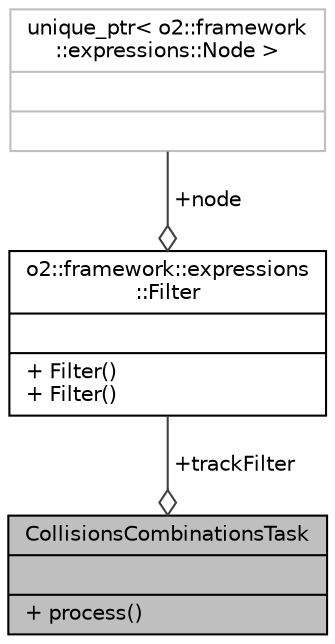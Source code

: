 digraph "CollisionsCombinationsTask"
{
 // INTERACTIVE_SVG=YES
  bgcolor="transparent";
  edge [fontname="Helvetica",fontsize="10",labelfontname="Helvetica",labelfontsize="10"];
  node [fontname="Helvetica",fontsize="10",shape=record];
  Node1 [label="{CollisionsCombinationsTask\n||+ process()\l}",height=0.2,width=0.4,color="black", fillcolor="grey75", style="filled", fontcolor="black"];
  Node2 -> Node1 [color="grey25",fontsize="10",style="solid",label=" +trackFilter" ,arrowhead="odiamond",fontname="Helvetica"];
  Node2 [label="{o2::framework::expressions\l::Filter\n||+ Filter()\l+ Filter()\l}",height=0.2,width=0.4,color="black",URL="$d1/d9a/structo2_1_1framework_1_1expressions_1_1Filter.html",tooltip="A struct, containing the root of the expression tree. "];
  Node3 -> Node2 [color="grey25",fontsize="10",style="solid",label=" +node" ,arrowhead="odiamond",fontname="Helvetica"];
  Node3 [label="{unique_ptr\< o2::framework\l::expressions::Node \>\n||}",height=0.2,width=0.4,color="grey75"];
}
